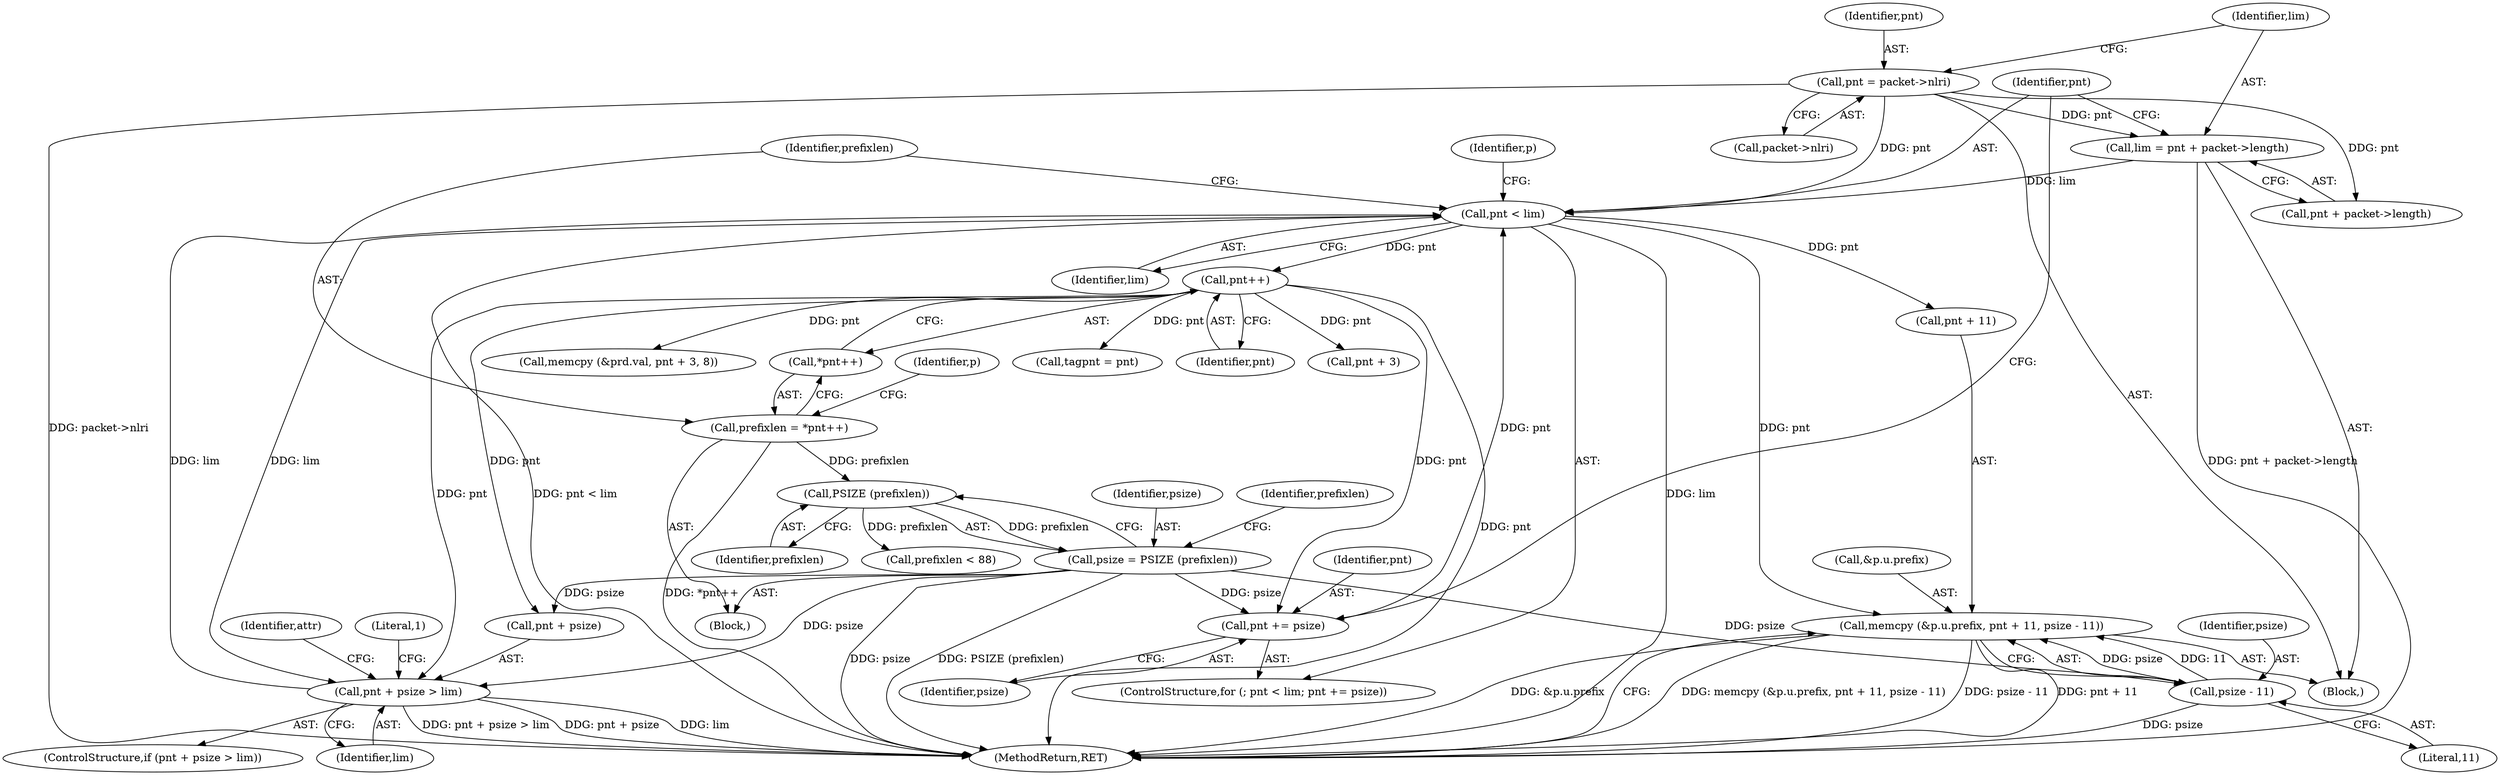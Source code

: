 digraph "1_savannah_a3bc7e9400b214a0f078fdb19596ba54214a1442@del" {
"1000255" [label="(Call,memcpy (&p.u.prefix, pnt + 11, psize - 11))"];
"1000152" [label="(Call,pnt < lim)"];
"1000155" [label="(Call,pnt += psize)"];
"1000169" [label="(Call,psize = PSIZE (prefixlen))"];
"1000171" [label="(Call,PSIZE (prefixlen))"];
"1000159" [label="(Call,prefixlen = *pnt++)"];
"1000162" [label="(Call,pnt++)"];
"1000139" [label="(Call,pnt = packet->nlri)"];
"1000221" [label="(Call,pnt + psize > lim)"];
"1000144" [label="(Call,lim = pnt + packet->length)"];
"1000265" [label="(Call,psize - 11)"];
"1000268" [label="(MethodReturn,RET)"];
"1000160" [label="(Identifier,prefixlen)"];
"1000154" [label="(Identifier,lim)"];
"1000145" [label="(Identifier,lim)"];
"1000250" [label="(Identifier,p)"];
"1000211" [label="(Call,memcpy (&prd.val, pnt + 3, 8))"];
"1000221" [label="(Call,pnt + psize > lim)"];
"1000174" [label="(Call,prefixlen < 88)"];
"1000170" [label="(Identifier,psize)"];
"1000144" [label="(Call,lim = pnt + packet->length)"];
"1000208" [label="(Call,tagpnt = pnt)"];
"1000110" [label="(Block,)"];
"1000266" [label="(Identifier,psize)"];
"1000139" [label="(Call,pnt = packet->nlri)"];
"1000161" [label="(Call,*pnt++)"];
"1000158" [label="(Block,)"];
"1000140" [label="(Identifier,pnt)"];
"1000262" [label="(Call,pnt + 11)"];
"1000152" [label="(Call,pnt < lim)"];
"1000141" [label="(Call,packet->nlri)"];
"1000172" [label="(Identifier,prefixlen)"];
"1000157" [label="(Identifier,psize)"];
"1000230" [label="(Identifier,attr)"];
"1000255" [label="(Call,memcpy (&p.u.prefix, pnt + 11, psize - 11))"];
"1000169" [label="(Call,psize = PSIZE (prefixlen))"];
"1000171" [label="(Call,PSIZE (prefixlen))"];
"1000159" [label="(Call,prefixlen = *pnt++)"];
"1000146" [label="(Call,pnt + packet->length)"];
"1000225" [label="(Identifier,lim)"];
"1000175" [label="(Identifier,prefixlen)"];
"1000220" [label="(ControlStructure,if (pnt + psize > lim))"];
"1000162" [label="(Call,pnt++)"];
"1000166" [label="(Identifier,p)"];
"1000163" [label="(Identifier,pnt)"];
"1000228" [label="(Literal,1)"];
"1000265" [label="(Call,psize - 11)"];
"1000256" [label="(Call,&p.u.prefix)"];
"1000267" [label="(Literal,11)"];
"1000222" [label="(Call,pnt + psize)"];
"1000153" [label="(Identifier,pnt)"];
"1000151" [label="(ControlStructure,for (; pnt < lim; pnt += psize))"];
"1000216" [label="(Call,pnt + 3)"];
"1000156" [label="(Identifier,pnt)"];
"1000155" [label="(Call,pnt += psize)"];
"1000255" -> "1000110"  [label="AST: "];
"1000255" -> "1000265"  [label="CFG: "];
"1000256" -> "1000255"  [label="AST: "];
"1000262" -> "1000255"  [label="AST: "];
"1000265" -> "1000255"  [label="AST: "];
"1000268" -> "1000255"  [label="CFG: "];
"1000255" -> "1000268"  [label="DDG: memcpy (&p.u.prefix, pnt + 11, psize - 11)"];
"1000255" -> "1000268"  [label="DDG: psize - 11"];
"1000255" -> "1000268"  [label="DDG: pnt + 11"];
"1000255" -> "1000268"  [label="DDG: &p.u.prefix"];
"1000152" -> "1000255"  [label="DDG: pnt"];
"1000265" -> "1000255"  [label="DDG: psize"];
"1000265" -> "1000255"  [label="DDG: 11"];
"1000152" -> "1000151"  [label="AST: "];
"1000152" -> "1000154"  [label="CFG: "];
"1000153" -> "1000152"  [label="AST: "];
"1000154" -> "1000152"  [label="AST: "];
"1000160" -> "1000152"  [label="CFG: "];
"1000250" -> "1000152"  [label="CFG: "];
"1000152" -> "1000268"  [label="DDG: pnt < lim"];
"1000152" -> "1000268"  [label="DDG: lim"];
"1000155" -> "1000152"  [label="DDG: pnt"];
"1000139" -> "1000152"  [label="DDG: pnt"];
"1000221" -> "1000152"  [label="DDG: lim"];
"1000144" -> "1000152"  [label="DDG: lim"];
"1000152" -> "1000162"  [label="DDG: pnt"];
"1000152" -> "1000221"  [label="DDG: lim"];
"1000152" -> "1000262"  [label="DDG: pnt"];
"1000155" -> "1000151"  [label="AST: "];
"1000155" -> "1000157"  [label="CFG: "];
"1000156" -> "1000155"  [label="AST: "];
"1000157" -> "1000155"  [label="AST: "];
"1000153" -> "1000155"  [label="CFG: "];
"1000169" -> "1000155"  [label="DDG: psize"];
"1000162" -> "1000155"  [label="DDG: pnt"];
"1000169" -> "1000158"  [label="AST: "];
"1000169" -> "1000171"  [label="CFG: "];
"1000170" -> "1000169"  [label="AST: "];
"1000171" -> "1000169"  [label="AST: "];
"1000175" -> "1000169"  [label="CFG: "];
"1000169" -> "1000268"  [label="DDG: psize"];
"1000169" -> "1000268"  [label="DDG: PSIZE (prefixlen)"];
"1000171" -> "1000169"  [label="DDG: prefixlen"];
"1000169" -> "1000221"  [label="DDG: psize"];
"1000169" -> "1000222"  [label="DDG: psize"];
"1000169" -> "1000265"  [label="DDG: psize"];
"1000171" -> "1000172"  [label="CFG: "];
"1000172" -> "1000171"  [label="AST: "];
"1000159" -> "1000171"  [label="DDG: prefixlen"];
"1000171" -> "1000174"  [label="DDG: prefixlen"];
"1000159" -> "1000158"  [label="AST: "];
"1000159" -> "1000161"  [label="CFG: "];
"1000160" -> "1000159"  [label="AST: "];
"1000161" -> "1000159"  [label="AST: "];
"1000166" -> "1000159"  [label="CFG: "];
"1000159" -> "1000268"  [label="DDG: *pnt++"];
"1000162" -> "1000161"  [label="AST: "];
"1000162" -> "1000163"  [label="CFG: "];
"1000163" -> "1000162"  [label="AST: "];
"1000161" -> "1000162"  [label="CFG: "];
"1000162" -> "1000268"  [label="DDG: pnt"];
"1000162" -> "1000208"  [label="DDG: pnt"];
"1000162" -> "1000211"  [label="DDG: pnt"];
"1000162" -> "1000216"  [label="DDG: pnt"];
"1000162" -> "1000221"  [label="DDG: pnt"];
"1000162" -> "1000222"  [label="DDG: pnt"];
"1000139" -> "1000110"  [label="AST: "];
"1000139" -> "1000141"  [label="CFG: "];
"1000140" -> "1000139"  [label="AST: "];
"1000141" -> "1000139"  [label="AST: "];
"1000145" -> "1000139"  [label="CFG: "];
"1000139" -> "1000268"  [label="DDG: packet->nlri"];
"1000139" -> "1000144"  [label="DDG: pnt"];
"1000139" -> "1000146"  [label="DDG: pnt"];
"1000221" -> "1000220"  [label="AST: "];
"1000221" -> "1000225"  [label="CFG: "];
"1000222" -> "1000221"  [label="AST: "];
"1000225" -> "1000221"  [label="AST: "];
"1000228" -> "1000221"  [label="CFG: "];
"1000230" -> "1000221"  [label="CFG: "];
"1000221" -> "1000268"  [label="DDG: lim"];
"1000221" -> "1000268"  [label="DDG: pnt + psize > lim"];
"1000221" -> "1000268"  [label="DDG: pnt + psize"];
"1000144" -> "1000110"  [label="AST: "];
"1000144" -> "1000146"  [label="CFG: "];
"1000145" -> "1000144"  [label="AST: "];
"1000146" -> "1000144"  [label="AST: "];
"1000153" -> "1000144"  [label="CFG: "];
"1000144" -> "1000268"  [label="DDG: pnt + packet->length"];
"1000265" -> "1000267"  [label="CFG: "];
"1000266" -> "1000265"  [label="AST: "];
"1000267" -> "1000265"  [label="AST: "];
"1000265" -> "1000268"  [label="DDG: psize"];
}
